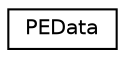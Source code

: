 digraph G
{
  edge [fontname="Helvetica",fontsize="10",labelfontname="Helvetica",labelfontsize="10"];
  node [fontname="Helvetica",fontsize="10",shape=record];
  rankdir=LR;
  Node1 [label="PEData",height=0.2,width=0.4,color="black", fillcolor="white", style="filled",URL="$dd/d66/structPEData.html"];
}
